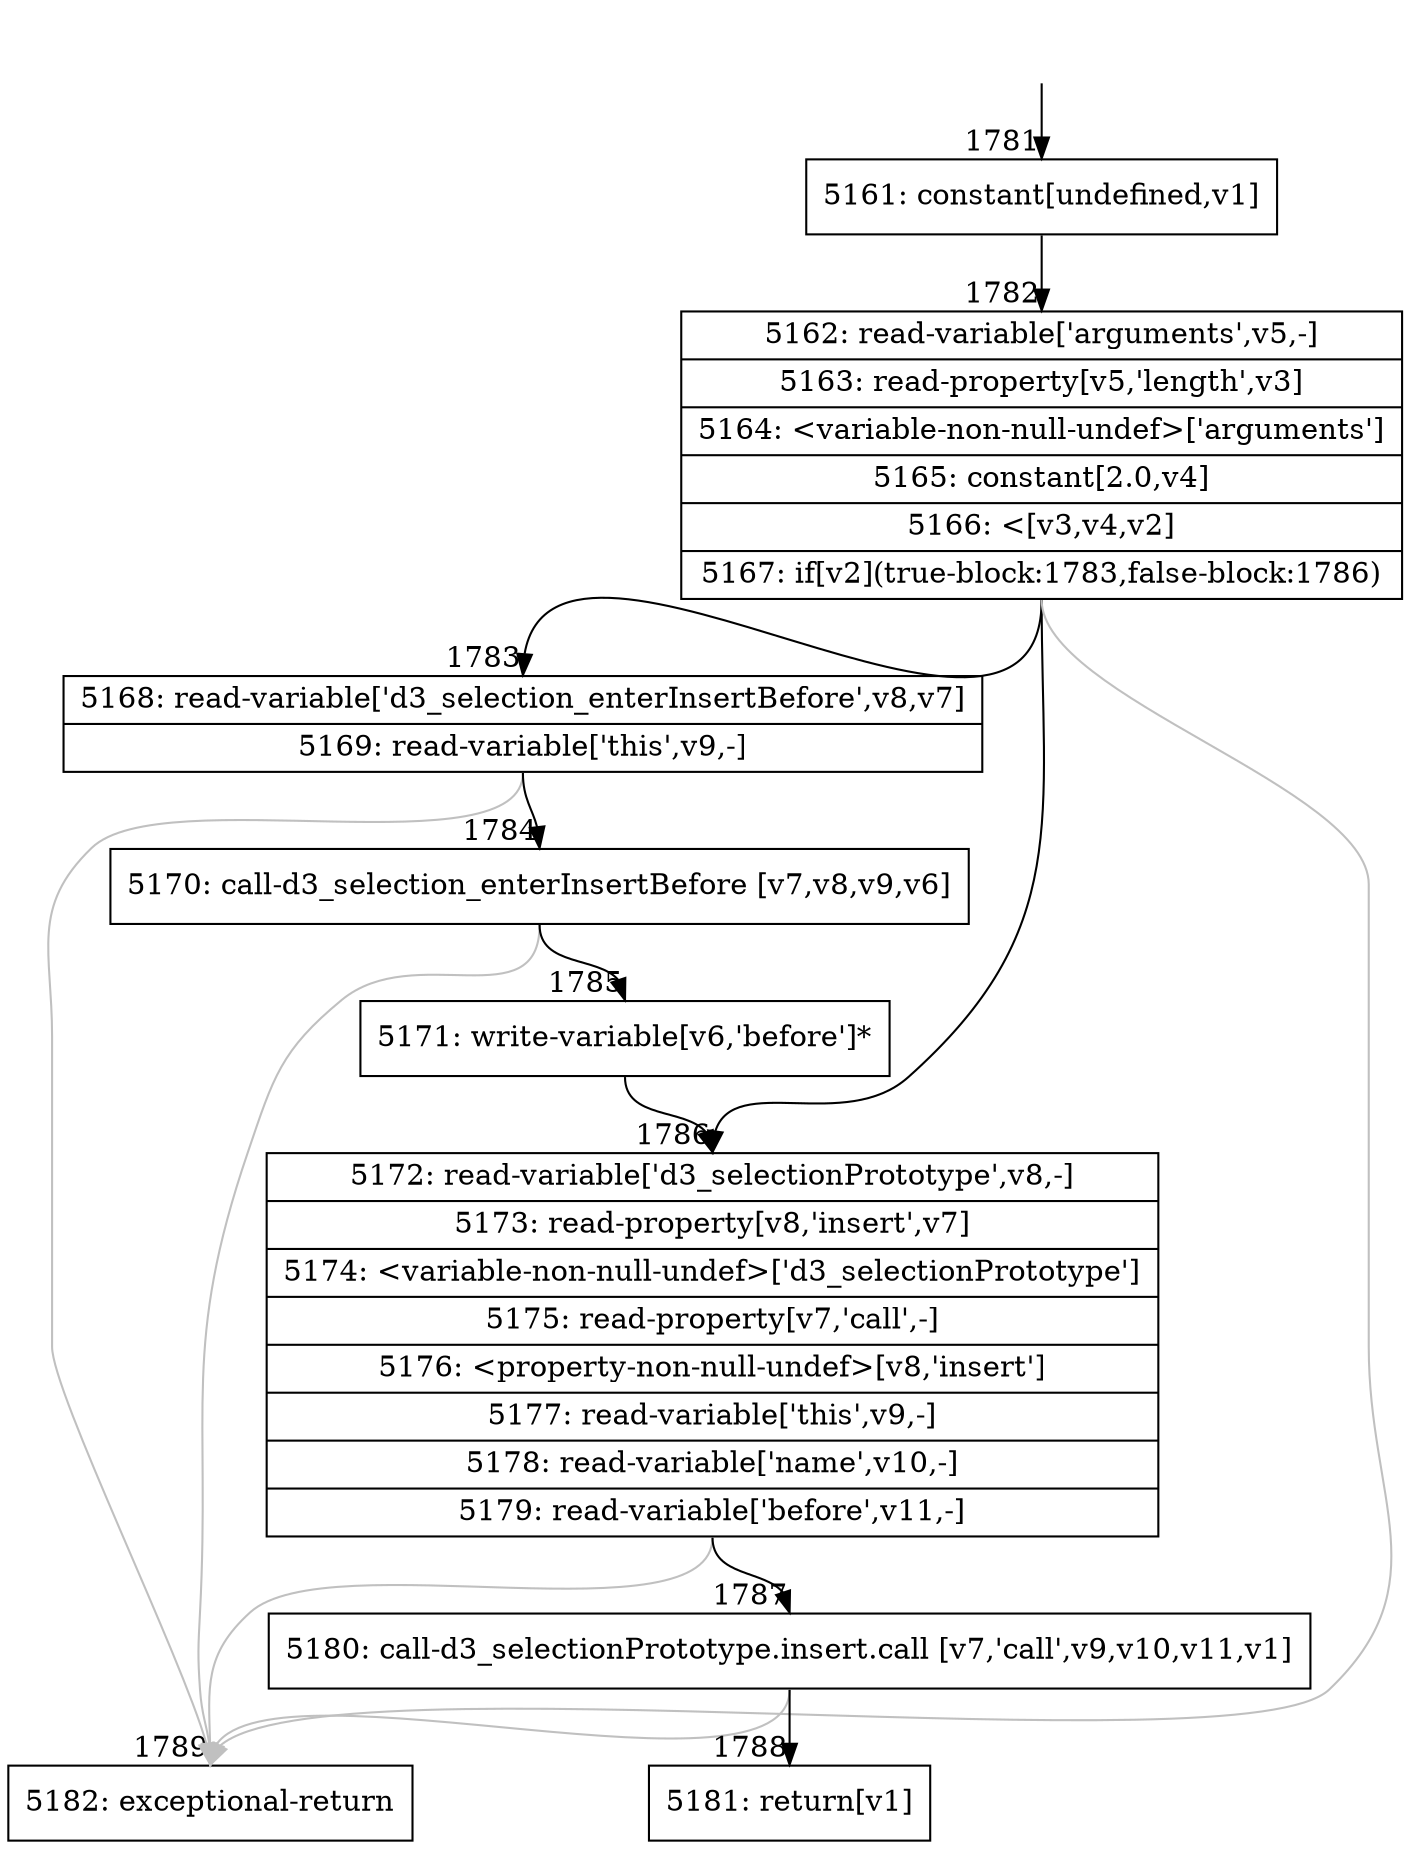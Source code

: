 digraph {
rankdir="TD"
BB_entry174[shape=none,label=""];
BB_entry174 -> BB1781 [tailport=s, headport=n, headlabel="    1781"]
BB1781 [shape=record label="{5161: constant[undefined,v1]}" ] 
BB1781 -> BB1782 [tailport=s, headport=n, headlabel="      1782"]
BB1782 [shape=record label="{5162: read-variable['arguments',v5,-]|5163: read-property[v5,'length',v3]|5164: \<variable-non-null-undef\>['arguments']|5165: constant[2.0,v4]|5166: \<[v3,v4,v2]|5167: if[v2](true-block:1783,false-block:1786)}" ] 
BB1782 -> BB1783 [tailport=s, headport=n, headlabel="      1783"]
BB1782 -> BB1786 [tailport=s, headport=n, headlabel="      1786"]
BB1782 -> BB1789 [tailport=s, headport=n, color=gray, headlabel="      1789"]
BB1783 [shape=record label="{5168: read-variable['d3_selection_enterInsertBefore',v8,v7]|5169: read-variable['this',v9,-]}" ] 
BB1783 -> BB1784 [tailport=s, headport=n, headlabel="      1784"]
BB1783 -> BB1789 [tailport=s, headport=n, color=gray]
BB1784 [shape=record label="{5170: call-d3_selection_enterInsertBefore [v7,v8,v9,v6]}" ] 
BB1784 -> BB1785 [tailport=s, headport=n, headlabel="      1785"]
BB1784 -> BB1789 [tailport=s, headport=n, color=gray]
BB1785 [shape=record label="{5171: write-variable[v6,'before']*}" ] 
BB1785 -> BB1786 [tailport=s, headport=n]
BB1786 [shape=record label="{5172: read-variable['d3_selectionPrototype',v8,-]|5173: read-property[v8,'insert',v7]|5174: \<variable-non-null-undef\>['d3_selectionPrototype']|5175: read-property[v7,'call',-]|5176: \<property-non-null-undef\>[v8,'insert']|5177: read-variable['this',v9,-]|5178: read-variable['name',v10,-]|5179: read-variable['before',v11,-]}" ] 
BB1786 -> BB1787 [tailport=s, headport=n, headlabel="      1787"]
BB1786 -> BB1789 [tailport=s, headport=n, color=gray]
BB1787 [shape=record label="{5180: call-d3_selectionPrototype.insert.call [v7,'call',v9,v10,v11,v1]}" ] 
BB1787 -> BB1788 [tailport=s, headport=n, headlabel="      1788"]
BB1787 -> BB1789 [tailport=s, headport=n, color=gray]
BB1788 [shape=record label="{5181: return[v1]}" ] 
BB1789 [shape=record label="{5182: exceptional-return}" ] 
//#$~ 1028
}
